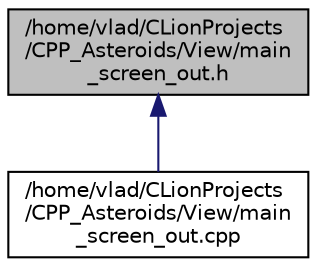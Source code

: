 digraph "/home/vlad/CLionProjects/CPP_Asteroids/View/main_screen_out.h"
{
 // LATEX_PDF_SIZE
  edge [fontname="Helvetica",fontsize="10",labelfontname="Helvetica",labelfontsize="10"];
  node [fontname="Helvetica",fontsize="10",shape=record];
  Node1 [label="/home/vlad/CLionProjects\l/CPP_Asteroids/View/main\l_screen_out.h",height=0.2,width=0.4,color="black", fillcolor="grey75", style="filled", fontcolor="black",tooltip=" "];
  Node1 -> Node2 [dir="back",color="midnightblue",fontsize="10",style="solid",fontname="Helvetica"];
  Node2 [label="/home/vlad/CLionProjects\l/CPP_Asteroids/View/main\l_screen_out.cpp",height=0.2,width=0.4,color="black", fillcolor="white", style="filled",URL="$main__screen__out_8cpp.html",tooltip=" "];
}

